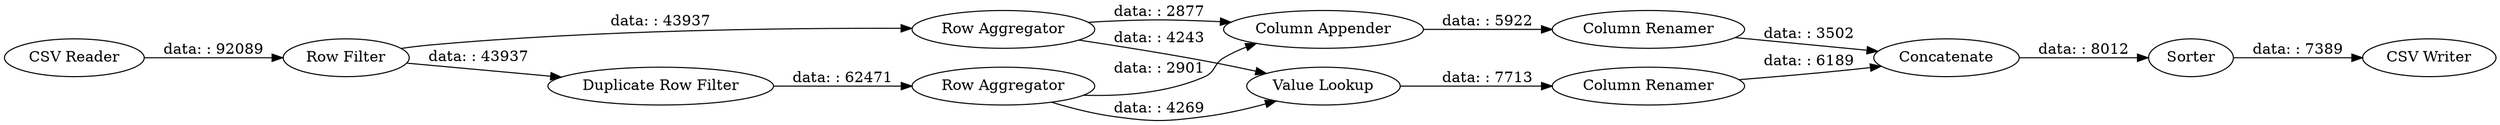 digraph {
	"4210977826060273165_12" [label="CSV Writer"]
	"4210977826060273165_4" [label="Duplicate Row Filter"]
	"4210977826060273165_3" [label="Row Aggregator"]
	"4210977826060273165_11" [label=Sorter]
	"4210977826060273165_5" [label="Row Aggregator"]
	"4210977826060273165_9" [label="Column Renamer"]
	"4210977826060273165_1" [label="CSV Reader"]
	"4210977826060273165_10" [label=Concatenate]
	"4210977826060273165_6" [label="Column Appender"]
	"4210977826060273165_2" [label="Row Filter"]
	"4210977826060273165_7" [label="Value Lookup"]
	"4210977826060273165_8" [label="Column Renamer"]
	"4210977826060273165_9" -> "4210977826060273165_10" [label="data: : 3502"]
	"4210977826060273165_5" -> "4210977826060273165_6" [label="data: : 2901"]
	"4210977826060273165_10" -> "4210977826060273165_11" [label="data: : 8012"]
	"4210977826060273165_2" -> "4210977826060273165_3" [label="data: : 43937"]
	"4210977826060273165_6" -> "4210977826060273165_9" [label="data: : 5922"]
	"4210977826060273165_11" -> "4210977826060273165_12" [label="data: : 7389"]
	"4210977826060273165_3" -> "4210977826060273165_6" [label="data: : 2877"]
	"4210977826060273165_3" -> "4210977826060273165_7" [label="data: : 4243"]
	"4210977826060273165_1" -> "4210977826060273165_2" [label="data: : 92089"]
	"4210977826060273165_7" -> "4210977826060273165_8" [label="data: : 7713"]
	"4210977826060273165_5" -> "4210977826060273165_7" [label="data: : 4269"]
	"4210977826060273165_2" -> "4210977826060273165_4" [label="data: : 43937"]
	"4210977826060273165_8" -> "4210977826060273165_10" [label="data: : 6189"]
	"4210977826060273165_4" -> "4210977826060273165_5" [label="data: : 62471"]
	rankdir=LR
}
